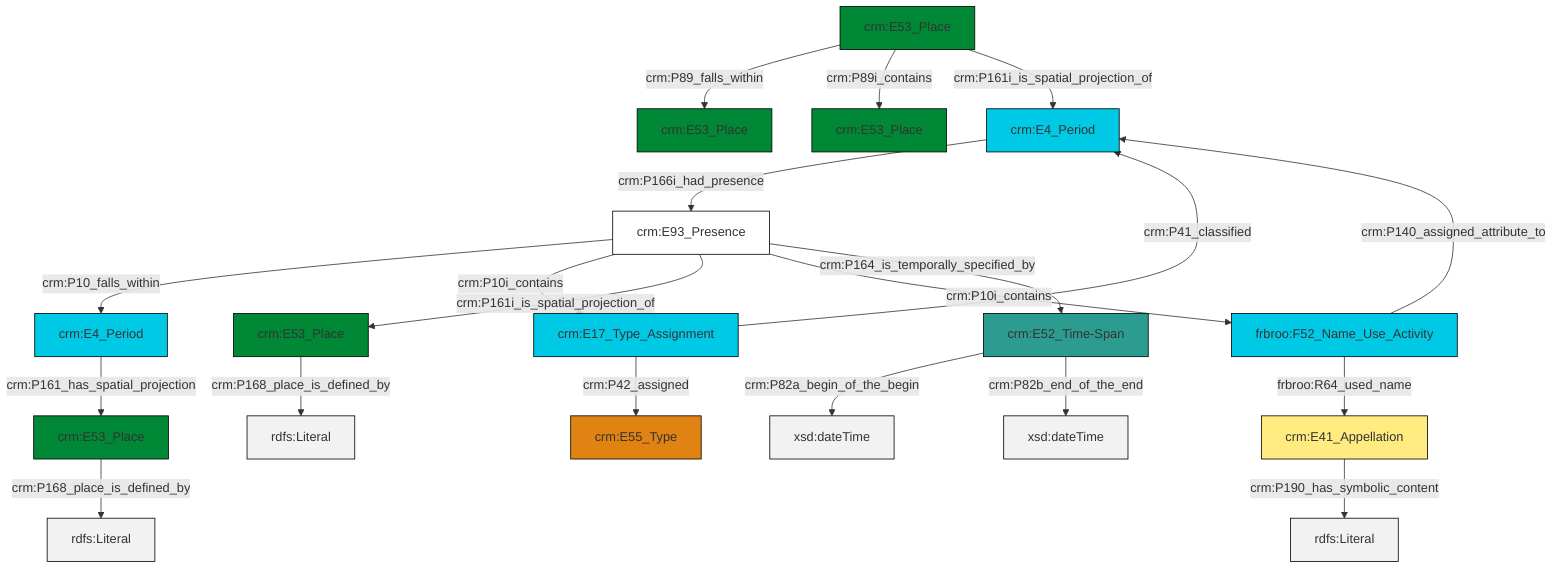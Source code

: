 graph TD
classDef Literal fill:#f2f2f2,stroke:#000000;
classDef CRM_Entity fill:#FFFFFF,stroke:#000000;
classDef Temporal_Entity fill:#00C9E6, stroke:#000000;
classDef Type fill:#E18312, stroke:#000000;
classDef Time-Span fill:#2C9C91, stroke:#000000;
classDef Appellation fill:#FFEB7F, stroke:#000000;
classDef Place fill:#008836, stroke:#000000;
classDef Persistent_Item fill:#B266B2, stroke:#000000;
classDef Conceptual_Object fill:#FFD700, stroke:#000000;
classDef Physical_Thing fill:#D2B48C, stroke:#000000;
classDef Actor fill:#f58aad, stroke:#000000;
classDef PC_Classes fill:#4ce600, stroke:#000000;
classDef Multi fill:#cccccc,stroke:#000000;

0["crm:E53_Place"]:::Place -->|crm:P89_falls_within| 1["crm:E53_Place"]:::Place
2["crm:E53_Place"]:::Place -->|crm:P168_place_is_defined_by| 3[rdfs:Literal]:::Literal
4["crm:E93_Presence"]:::CRM_Entity -->|crm:P10_falls_within| 5["crm:E4_Period"]:::Temporal_Entity
6["frbroo:F52_Name_Use_Activity"]:::Temporal_Entity -->|frbroo:R64_used_name| 7["crm:E41_Appellation"]:::Appellation
7["crm:E41_Appellation"]:::Appellation -->|crm:P190_has_symbolic_content| 8[rdfs:Literal]:::Literal
4["crm:E93_Presence"]:::CRM_Entity -->|crm:P10i_contains| 11["crm:E17_Type_Assignment"]:::Temporal_Entity
13["crm:E52_Time-Span"]:::Time-Span -->|crm:P82a_begin_of_the_begin| 14[xsd:dateTime]:::Literal
6["frbroo:F52_Name_Use_Activity"]:::Temporal_Entity -->|crm:P140_assigned_attribute_to| 16["crm:E4_Period"]:::Temporal_Entity
4["crm:E93_Presence"]:::CRM_Entity -->|crm:P161i_is_spatial_projection_of| 9["crm:E53_Place"]:::Place
4["crm:E93_Presence"]:::CRM_Entity -->|crm:P10i_contains| 6["frbroo:F52_Name_Use_Activity"]:::Temporal_Entity
11["crm:E17_Type_Assignment"]:::Temporal_Entity -->|crm:P41_classified| 16["crm:E4_Period"]:::Temporal_Entity
9["crm:E53_Place"]:::Place -->|crm:P168_place_is_defined_by| 25[rdfs:Literal]:::Literal
0["crm:E53_Place"]:::Place -->|crm:P89i_contains| 23["crm:E53_Place"]:::Place
13["crm:E52_Time-Span"]:::Time-Span -->|crm:P82b_end_of_the_end| 26[xsd:dateTime]:::Literal
0["crm:E53_Place"]:::Place -->|crm:P161i_is_spatial_projection_of| 16["crm:E4_Period"]:::Temporal_Entity
16["crm:E4_Period"]:::Temporal_Entity -->|crm:P166i_had_presence| 4["crm:E93_Presence"]:::CRM_Entity
11["crm:E17_Type_Assignment"]:::Temporal_Entity -->|crm:P42_assigned| 18["crm:E55_Type"]:::Type
4["crm:E93_Presence"]:::CRM_Entity -->|crm:P164_is_temporally_specified_by| 13["crm:E52_Time-Span"]:::Time-Span
5["crm:E4_Period"]:::Temporal_Entity -->|crm:P161_has_spatial_projection| 2["crm:E53_Place"]:::Place